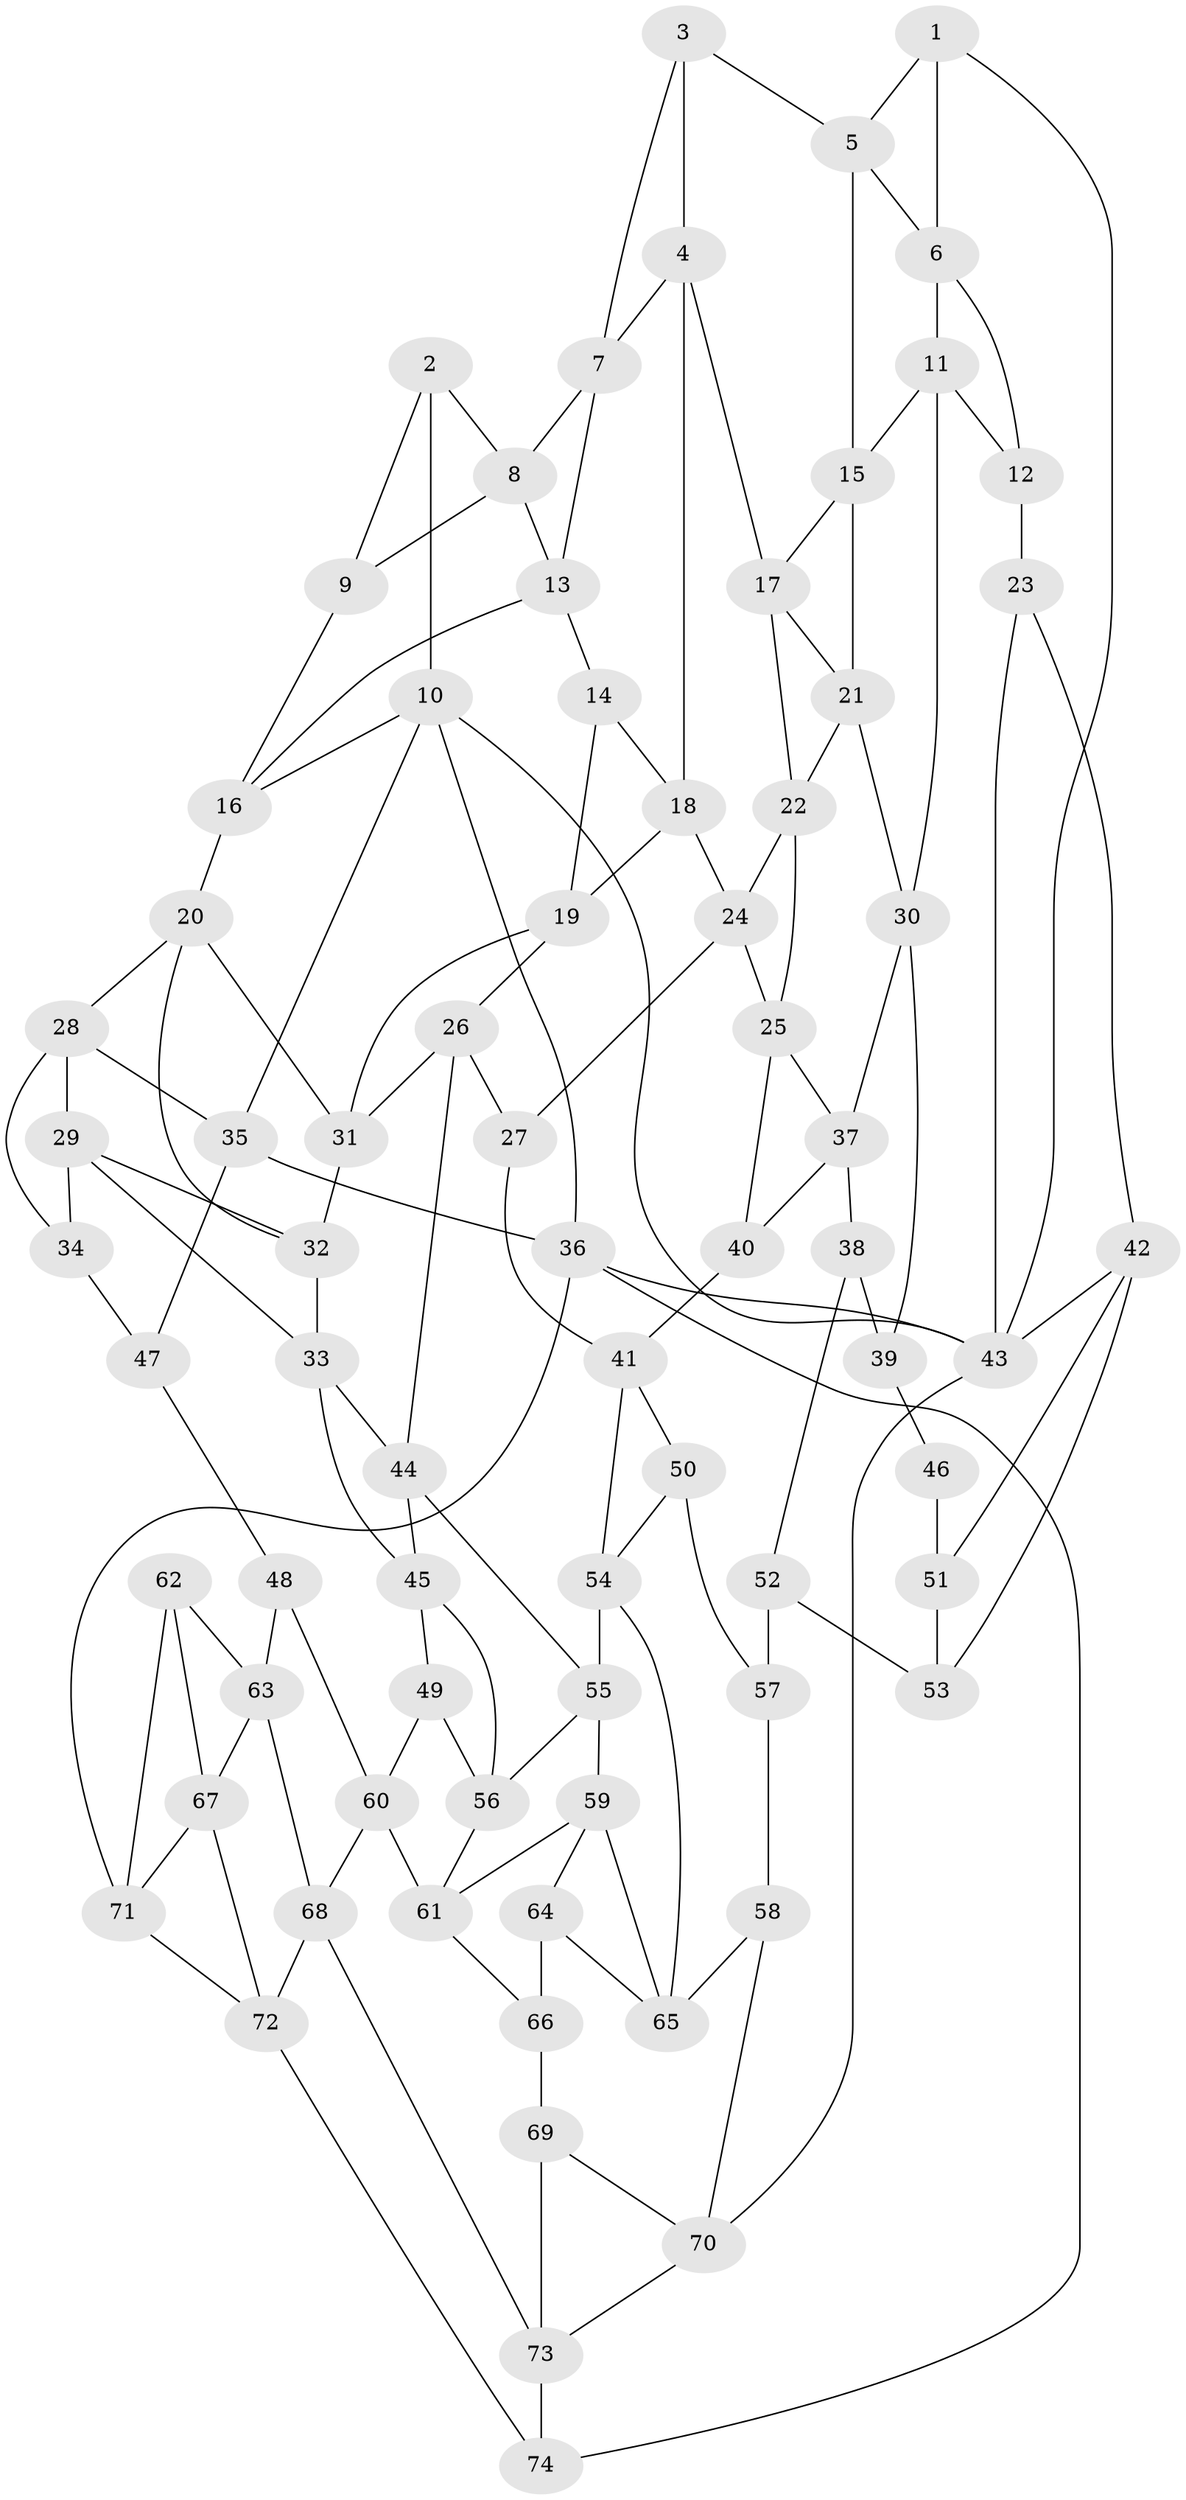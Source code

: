 // original degree distribution, {3: 0.013513513513513514, 4: 0.23648648648648649, 6: 0.22297297297297297, 5: 0.527027027027027}
// Generated by graph-tools (version 1.1) at 2025/38/03/04/25 23:38:25]
// undirected, 74 vertices, 136 edges
graph export_dot {
  node [color=gray90,style=filled];
  1;
  2;
  3;
  4;
  5;
  6;
  7;
  8;
  9;
  10;
  11;
  12;
  13;
  14;
  15;
  16;
  17;
  18;
  19;
  20;
  21;
  22;
  23;
  24;
  25;
  26;
  27;
  28;
  29;
  30;
  31;
  32;
  33;
  34;
  35;
  36;
  37;
  38;
  39;
  40;
  41;
  42;
  43;
  44;
  45;
  46;
  47;
  48;
  49;
  50;
  51;
  52;
  53;
  54;
  55;
  56;
  57;
  58;
  59;
  60;
  61;
  62;
  63;
  64;
  65;
  66;
  67;
  68;
  69;
  70;
  71;
  72;
  73;
  74;
  1 -- 5 [weight=1.0];
  1 -- 6 [weight=1.0];
  1 -- 43 [weight=1.0];
  2 -- 8 [weight=1.0];
  2 -- 9 [weight=1.0];
  2 -- 10 [weight=1.0];
  3 -- 4 [weight=1.0];
  3 -- 5 [weight=1.0];
  3 -- 7 [weight=1.0];
  4 -- 7 [weight=1.0];
  4 -- 17 [weight=1.0];
  4 -- 18 [weight=1.0];
  5 -- 6 [weight=1.0];
  5 -- 15 [weight=1.0];
  6 -- 11 [weight=1.0];
  6 -- 12 [weight=1.0];
  7 -- 8 [weight=1.0];
  7 -- 13 [weight=1.0];
  8 -- 9 [weight=1.0];
  8 -- 13 [weight=1.0];
  9 -- 16 [weight=1.0];
  10 -- 16 [weight=1.0];
  10 -- 35 [weight=1.0];
  10 -- 36 [weight=1.0];
  10 -- 43 [weight=1.0];
  11 -- 12 [weight=1.0];
  11 -- 15 [weight=1.0];
  11 -- 30 [weight=1.0];
  12 -- 23 [weight=2.0];
  13 -- 14 [weight=1.0];
  13 -- 16 [weight=1.0];
  14 -- 18 [weight=1.0];
  14 -- 19 [weight=1.0];
  15 -- 17 [weight=1.0];
  15 -- 21 [weight=1.0];
  16 -- 20 [weight=1.0];
  17 -- 21 [weight=1.0];
  17 -- 22 [weight=1.0];
  18 -- 19 [weight=1.0];
  18 -- 24 [weight=1.0];
  19 -- 26 [weight=1.0];
  19 -- 31 [weight=1.0];
  20 -- 28 [weight=1.0];
  20 -- 31 [weight=1.0];
  20 -- 32 [weight=1.0];
  21 -- 22 [weight=1.0];
  21 -- 30 [weight=1.0];
  22 -- 24 [weight=1.0];
  22 -- 25 [weight=1.0];
  23 -- 42 [weight=1.0];
  23 -- 43 [weight=1.0];
  24 -- 25 [weight=1.0];
  24 -- 27 [weight=1.0];
  25 -- 37 [weight=1.0];
  25 -- 40 [weight=1.0];
  26 -- 27 [weight=1.0];
  26 -- 31 [weight=1.0];
  26 -- 44 [weight=1.0];
  27 -- 41 [weight=1.0];
  28 -- 29 [weight=1.0];
  28 -- 34 [weight=1.0];
  28 -- 35 [weight=1.0];
  29 -- 32 [weight=1.0];
  29 -- 33 [weight=1.0];
  29 -- 34 [weight=1.0];
  30 -- 37 [weight=1.0];
  30 -- 39 [weight=1.0];
  31 -- 32 [weight=1.0];
  32 -- 33 [weight=1.0];
  33 -- 44 [weight=1.0];
  33 -- 45 [weight=1.0];
  34 -- 47 [weight=2.0];
  35 -- 36 [weight=1.0];
  35 -- 47 [weight=1.0];
  36 -- 43 [weight=1.0];
  36 -- 71 [weight=1.0];
  36 -- 74 [weight=1.0];
  37 -- 38 [weight=1.0];
  37 -- 40 [weight=1.0];
  38 -- 39 [weight=1.0];
  38 -- 52 [weight=1.0];
  39 -- 46 [weight=2.0];
  40 -- 41 [weight=1.0];
  41 -- 50 [weight=1.0];
  41 -- 54 [weight=1.0];
  42 -- 43 [weight=1.0];
  42 -- 51 [weight=1.0];
  42 -- 53 [weight=1.0];
  43 -- 70 [weight=1.0];
  44 -- 45 [weight=1.0];
  44 -- 55 [weight=1.0];
  45 -- 49 [weight=1.0];
  45 -- 56 [weight=1.0];
  46 -- 51 [weight=2.0];
  47 -- 48 [weight=1.0];
  48 -- 60 [weight=1.0];
  48 -- 63 [weight=1.0];
  49 -- 56 [weight=1.0];
  49 -- 60 [weight=1.0];
  50 -- 54 [weight=1.0];
  50 -- 57 [weight=1.0];
  51 -- 53 [weight=1.0];
  52 -- 53 [weight=1.0];
  52 -- 57 [weight=2.0];
  54 -- 55 [weight=1.0];
  54 -- 65 [weight=1.0];
  55 -- 56 [weight=1.0];
  55 -- 59 [weight=1.0];
  56 -- 61 [weight=1.0];
  57 -- 58 [weight=1.0];
  58 -- 65 [weight=1.0];
  58 -- 70 [weight=1.0];
  59 -- 61 [weight=1.0];
  59 -- 64 [weight=1.0];
  59 -- 65 [weight=1.0];
  60 -- 61 [weight=1.0];
  60 -- 68 [weight=1.0];
  61 -- 66 [weight=1.0];
  62 -- 63 [weight=1.0];
  62 -- 67 [weight=1.0];
  62 -- 71 [weight=1.0];
  63 -- 67 [weight=1.0];
  63 -- 68 [weight=1.0];
  64 -- 65 [weight=1.0];
  64 -- 66 [weight=1.0];
  66 -- 69 [weight=2.0];
  67 -- 71 [weight=1.0];
  67 -- 72 [weight=1.0];
  68 -- 72 [weight=1.0];
  68 -- 73 [weight=1.0];
  69 -- 70 [weight=1.0];
  69 -- 73 [weight=1.0];
  70 -- 73 [weight=1.0];
  71 -- 72 [weight=1.0];
  72 -- 74 [weight=1.0];
  73 -- 74 [weight=1.0];
}
